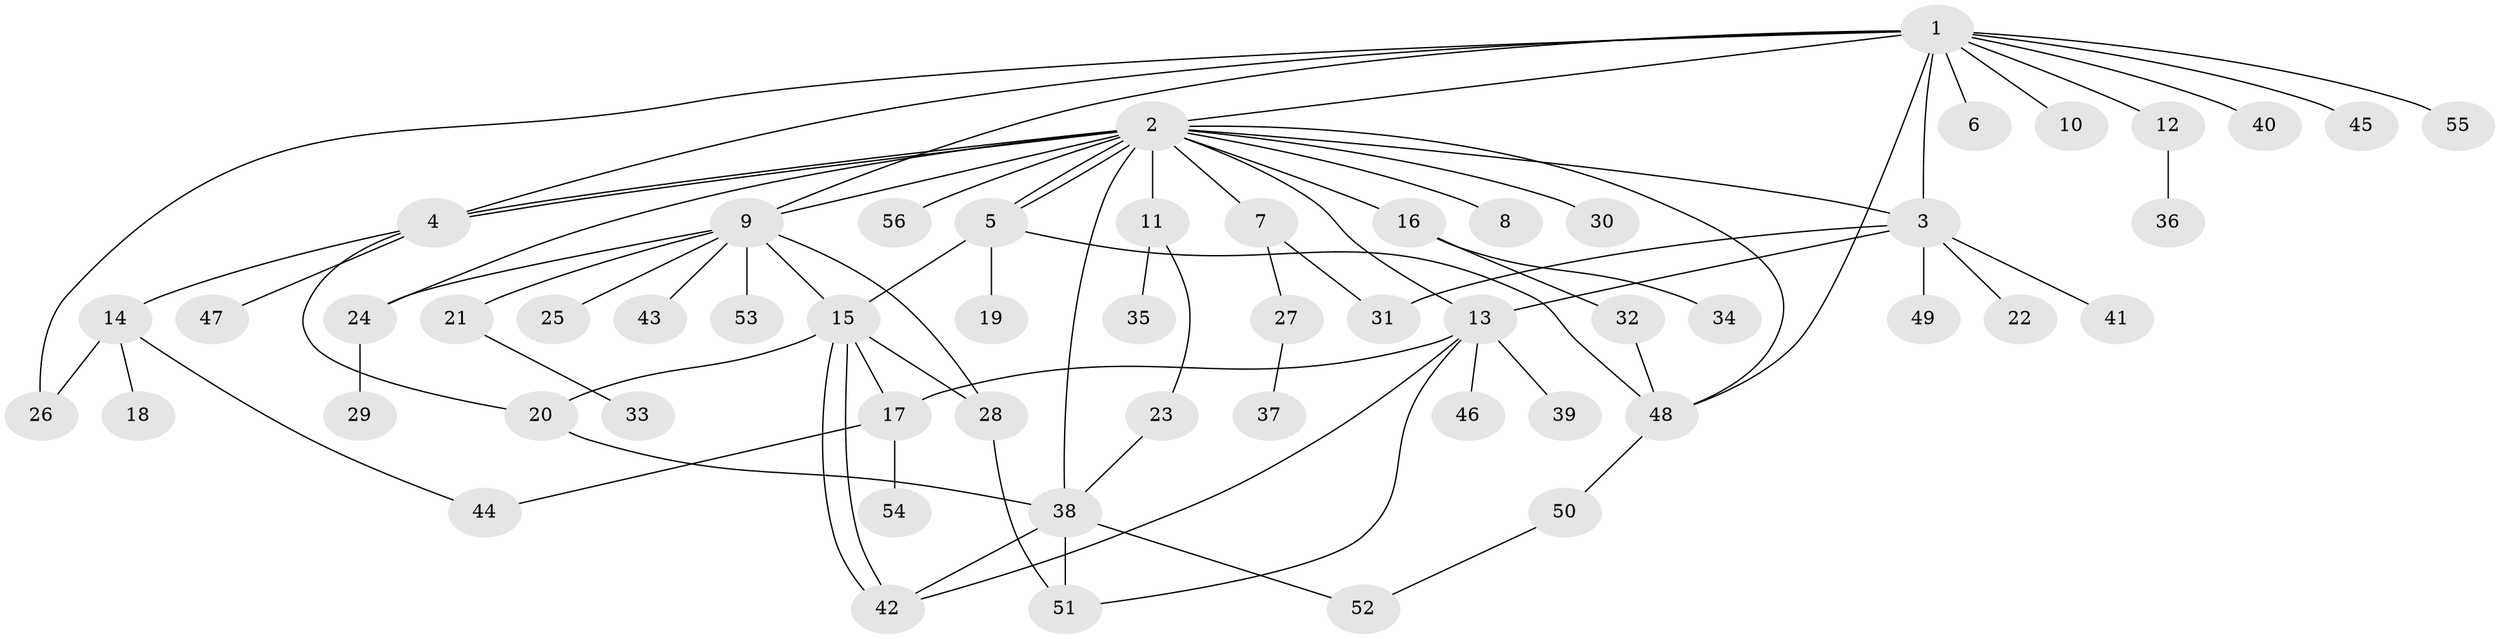 // Generated by graph-tools (version 1.1) at 2025/50/03/09/25 03:50:00]
// undirected, 56 vertices, 80 edges
graph export_dot {
graph [start="1"]
  node [color=gray90,style=filled];
  1;
  2;
  3;
  4;
  5;
  6;
  7;
  8;
  9;
  10;
  11;
  12;
  13;
  14;
  15;
  16;
  17;
  18;
  19;
  20;
  21;
  22;
  23;
  24;
  25;
  26;
  27;
  28;
  29;
  30;
  31;
  32;
  33;
  34;
  35;
  36;
  37;
  38;
  39;
  40;
  41;
  42;
  43;
  44;
  45;
  46;
  47;
  48;
  49;
  50;
  51;
  52;
  53;
  54;
  55;
  56;
  1 -- 2;
  1 -- 3;
  1 -- 4;
  1 -- 6;
  1 -- 9;
  1 -- 10;
  1 -- 12;
  1 -- 26;
  1 -- 40;
  1 -- 45;
  1 -- 48;
  1 -- 55;
  2 -- 3;
  2 -- 4;
  2 -- 4;
  2 -- 5;
  2 -- 5;
  2 -- 7;
  2 -- 8;
  2 -- 9;
  2 -- 11;
  2 -- 13;
  2 -- 16;
  2 -- 24;
  2 -- 30;
  2 -- 38;
  2 -- 48;
  2 -- 56;
  3 -- 13;
  3 -- 22;
  3 -- 31;
  3 -- 41;
  3 -- 49;
  4 -- 14;
  4 -- 20;
  4 -- 47;
  5 -- 15;
  5 -- 19;
  5 -- 48;
  7 -- 27;
  7 -- 31;
  9 -- 15;
  9 -- 21;
  9 -- 24;
  9 -- 25;
  9 -- 28;
  9 -- 43;
  9 -- 53;
  11 -- 23;
  11 -- 35;
  12 -- 36;
  13 -- 17;
  13 -- 39;
  13 -- 42;
  13 -- 46;
  13 -- 51;
  14 -- 18;
  14 -- 26;
  14 -- 44;
  15 -- 17;
  15 -- 20;
  15 -- 28;
  15 -- 42;
  15 -- 42;
  16 -- 32;
  16 -- 34;
  17 -- 44;
  17 -- 54;
  20 -- 38;
  21 -- 33;
  23 -- 38;
  24 -- 29;
  27 -- 37;
  28 -- 51;
  32 -- 48;
  38 -- 42;
  38 -- 51;
  38 -- 52;
  48 -- 50;
  50 -- 52;
}
